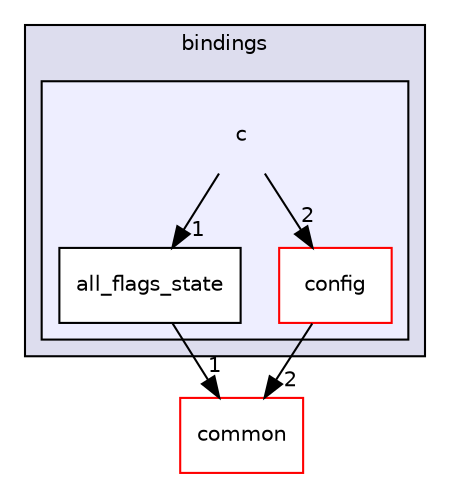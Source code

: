 digraph "include/launchdarkly/server_side/bindings/c" {
  compound=true
  node [ fontsize="10", fontname="Helvetica"];
  edge [ labelfontsize="10", labelfontname="Helvetica"];
  subgraph clusterdir_b4935c656ffc5535bf70491b2b27afa7 {
    graph [ bgcolor="#ddddee", pencolor="black", label="bindings" fontname="Helvetica", fontsize="10", URL="dir_b4935c656ffc5535bf70491b2b27afa7.html"]
  subgraph clusterdir_13b523482d186c9527fb1838247a5093 {
    graph [ bgcolor="#eeeeff", pencolor="black", label="" URL="dir_13b523482d186c9527fb1838247a5093.html"];
    dir_13b523482d186c9527fb1838247a5093 [shape=plaintext label="c"];
  dir_d1f5198fbe556edf872e4ea3efa84eb9 [shape=box label="all_flags_state" fillcolor="white" style="filled" URL="dir_d1f5198fbe556edf872e4ea3efa84eb9.html"];
  dir_b963ce02278de7f169621fa596441142 [shape=box label="config" fillcolor="white" style="filled" color="red" URL="dir_b963ce02278de7f169621fa596441142.html"];
  }
  }
  dir_bdd9a5d540de89e9fe90efdfc6973a4f [shape=box label="common" fillcolor="white" style="filled" color="red" URL="dir_bdd9a5d540de89e9fe90efdfc6973a4f.html"];
  dir_d1f5198fbe556edf872e4ea3efa84eb9->dir_bdd9a5d540de89e9fe90efdfc6973a4f [headlabel="1", labeldistance=1.5 headhref="dir_000034_000000.html"];
  dir_b963ce02278de7f169621fa596441142->dir_bdd9a5d540de89e9fe90efdfc6973a4f [headlabel="2", labeldistance=1.5 headhref="dir_000035_000000.html"];
  dir_13b523482d186c9527fb1838247a5093->dir_b963ce02278de7f169621fa596441142 [headlabel="2", labeldistance=1.5 headhref="dir_000033_000035.html"];
  dir_13b523482d186c9527fb1838247a5093->dir_d1f5198fbe556edf872e4ea3efa84eb9 [headlabel="1", labeldistance=1.5 headhref="dir_000033_000034.html"];
}

